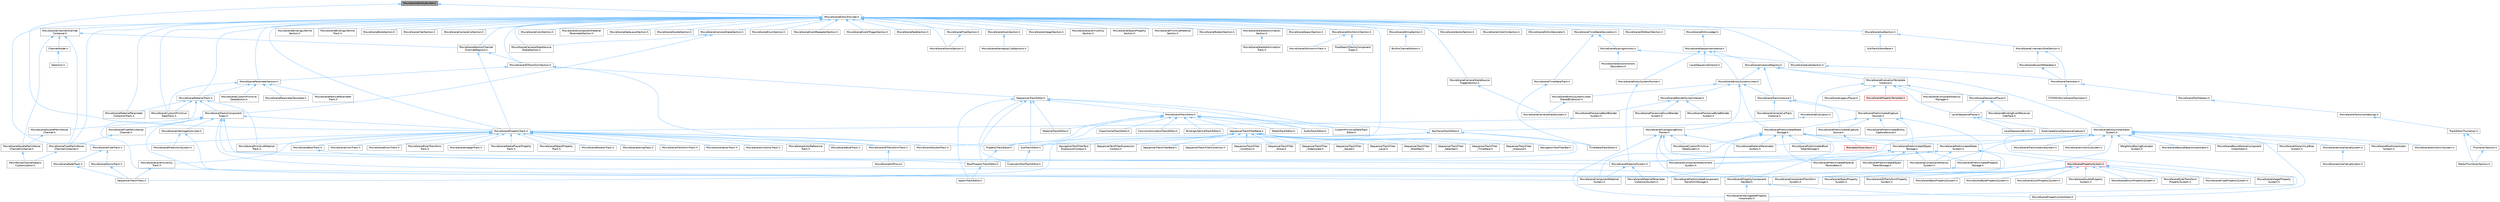 digraph "MovieSceneEntityBuilder.h"
{
 // INTERACTIVE_SVG=YES
 // LATEX_PDF_SIZE
  bgcolor="transparent";
  edge [fontname=Helvetica,fontsize=10,labelfontname=Helvetica,labelfontsize=10];
  node [fontname=Helvetica,fontsize=10,shape=box,height=0.2,width=0.4];
  Node1 [id="Node000001",label="MovieSceneEntityBuilder.h",height=0.2,width=0.4,color="gray40", fillcolor="grey60", style="filled", fontcolor="black",tooltip=" "];
  Node1 -> Node2 [id="edge1_Node000001_Node000002",dir="back",color="steelblue1",style="solid",tooltip=" "];
  Node2 [id="Node000002",label="IMovieSceneEntityProvider.h",height=0.2,width=0.4,color="grey40", fillcolor="white", style="filled",URL="$dc/de1/IMovieSceneEntityProvider_8h.html",tooltip=" "];
  Node2 -> Node3 [id="edge2_Node000002_Node000003",dir="back",color="steelblue1",style="solid",tooltip=" "];
  Node3 [id="Node000003",label="IMovieSceneEntityDecorator.h",height=0.2,width=0.4,color="grey40", fillcolor="white", style="filled",URL="$da/d36/IMovieSceneEntityDecorator_8h.html",tooltip=" "];
  Node2 -> Node4 [id="edge3_Node000002_Node000004",dir="back",color="steelblue1",style="solid",tooltip=" "];
  Node4 [id="Node000004",label="MovieScene3DAttachSection.h",height=0.2,width=0.4,color="grey40", fillcolor="white", style="filled",URL="$d4/db3/MovieScene3DAttachSection_8h.html",tooltip=" "];
  Node2 -> Node5 [id="edge4_Node000002_Node000005",dir="back",color="steelblue1",style="solid",tooltip=" "];
  Node5 [id="Node000005",label="MovieScene3DTransformSection.h",height=0.2,width=0.4,color="grey40", fillcolor="white", style="filled",URL="$de/dab/MovieScene3DTransformSection_8h.html",tooltip=" "];
  Node5 -> Node6 [id="edge5_Node000005_Node000006",dir="back",color="steelblue1",style="solid",tooltip=" "];
  Node6 [id="Node000006",label="ISequencerTrackEditor.h",height=0.2,width=0.4,color="grey40", fillcolor="white", style="filled",URL="$df/dca/ISequencerTrackEditor_8h.html",tooltip=" "];
  Node6 -> Node7 [id="edge6_Node000006_Node000007",dir="back",color="steelblue1",style="solid",tooltip=" "];
  Node7 [id="Node000007",label="AudioTrackEditor.h",height=0.2,width=0.4,color="grey40", fillcolor="white", style="filled",URL="$dd/d96/AudioTrackEditor_8h.html",tooltip=" "];
  Node6 -> Node8 [id="edge7_Node000006_Node000008",dir="back",color="steelblue1",style="solid",tooltip=" "];
  Node8 [id="Node000008",label="BoolPropertyTrackEditor.h",height=0.2,width=0.4,color="grey40", fillcolor="white", style="filled",URL="$db/d07/BoolPropertyTrackEditor_8h.html",tooltip=" "];
  Node8 -> Node9 [id="edge8_Node000008_Node000009",dir="back",color="steelblue1",style="solid",tooltip=" "];
  Node9 [id="Node000009",label="SpawnTrackEditor.h",height=0.2,width=0.4,color="grey40", fillcolor="white", style="filled",URL="$d5/dac/SpawnTrackEditor_8h.html",tooltip=" "];
  Node6 -> Node10 [id="edge9_Node000006_Node000010",dir="back",color="steelblue1",style="solid",tooltip=" "];
  Node10 [id="Node000010",label="CinematicShotTrackEditor.h",height=0.2,width=0.4,color="grey40", fillcolor="white", style="filled",URL="$d3/d0c/CinematicShotTrackEditor_8h.html",tooltip=" "];
  Node6 -> Node11 [id="edge10_Node000006_Node000011",dir="back",color="steelblue1",style="solid",tooltip=" "];
  Node11 [id="Node000011",label="CustomPrimitiveDataTrack\lEditor.h",height=0.2,width=0.4,color="grey40", fillcolor="white", style="filled",URL="$dc/d8f/CustomPrimitiveDataTrackEditor_8h.html",tooltip=" "];
  Node6 -> Node12 [id="edge11_Node000006_Node000012",dir="back",color="steelblue1",style="solid",tooltip=" "];
  Node12 [id="Node000012",label="MaterialTrackEditor.h",height=0.2,width=0.4,color="grey40", fillcolor="white", style="filled",URL="$d1/d9f/MaterialTrackEditor_8h.html",tooltip=" "];
  Node6 -> Node13 [id="edge12_Node000006_Node000013",dir="back",color="steelblue1",style="solid",tooltip=" "];
  Node13 [id="Node000013",label="MovieSceneTrackEditor.h",height=0.2,width=0.4,color="grey40", fillcolor="white", style="filled",URL="$db/d6c/MovieSceneTrackEditor_8h.html",tooltip=" "];
  Node13 -> Node7 [id="edge13_Node000013_Node000007",dir="back",color="steelblue1",style="solid",tooltip=" "];
  Node13 -> Node14 [id="edge14_Node000013_Node000014",dir="back",color="steelblue1",style="solid",tooltip=" "];
  Node14 [id="Node000014",label="BindingLifetimeTrackEditor.h",height=0.2,width=0.4,color="grey40", fillcolor="white", style="filled",URL="$db/d3c/BindingLifetimeTrackEditor_8h.html",tooltip=" "];
  Node13 -> Node15 [id="edge15_Node000013_Node000015",dir="back",color="steelblue1",style="solid",tooltip=" "];
  Node15 [id="Node000015",label="ChaosCacheTrackEditor.h",height=0.2,width=0.4,color="grey40", fillcolor="white", style="filled",URL="$db/d36/ChaosCacheTrackEditor_8h.html",tooltip=" "];
  Node13 -> Node16 [id="edge16_Node000013_Node000016",dir="back",color="steelblue1",style="solid",tooltip=" "];
  Node16 [id="Node000016",label="CommonAnimationTrackEditor.h",height=0.2,width=0.4,color="grey40", fillcolor="white", style="filled",URL="$d9/d6e/CommonAnimationTrackEditor_8h.html",tooltip=" "];
  Node13 -> Node11 [id="edge17_Node000013_Node000011",dir="back",color="steelblue1",style="solid",tooltip=" "];
  Node13 -> Node17 [id="edge18_Node000013_Node000017",dir="back",color="steelblue1",style="solid",tooltip=" "];
  Node17 [id="Node000017",label="KeyframeTrackEditor.h",height=0.2,width=0.4,color="grey40", fillcolor="white", style="filled",URL="$dd/d47/KeyframeTrackEditor_8h.html",tooltip=" "];
  Node17 -> Node8 [id="edge19_Node000017_Node000008",dir="back",color="steelblue1",style="solid",tooltip=" "];
  Node17 -> Node18 [id="edge20_Node000017_Node000018",dir="back",color="steelblue1",style="solid",tooltip=" "];
  Node18 [id="Node000018",label="PropertyTrackEditor.h",height=0.2,width=0.4,color="grey40", fillcolor="white", style="filled",URL="$da/d9a/PropertyTrackEditor_8h.html",tooltip=" "];
  Node18 -> Node8 [id="edge21_Node000018_Node000008",dir="back",color="steelblue1",style="solid",tooltip=" "];
  Node17 -> Node19 [id="edge22_Node000017_Node000019",dir="back",color="steelblue1",style="solid",tooltip=" "];
  Node19 [id="Node000019",label="SubTrackEditor.h",height=0.2,width=0.4,color="grey40", fillcolor="white", style="filled",URL="$d8/d5b/SubTrackEditor_8h.html",tooltip=" "];
  Node19 -> Node10 [id="edge23_Node000019_Node000010",dir="back",color="steelblue1",style="solid",tooltip=" "];
  Node17 -> Node20 [id="edge24_Node000017_Node000020",dir="back",color="steelblue1",style="solid",tooltip=" "];
  Node20 [id="Node000020",label="TimeWarpTrackEditor.h",height=0.2,width=0.4,color="grey40", fillcolor="white", style="filled",URL="$dc/d2e/TimeWarpTrackEditor_8h.html",tooltip=" "];
  Node13 -> Node12 [id="edge25_Node000013_Node000012",dir="back",color="steelblue1",style="solid",tooltip=" "];
  Node13 -> Node21 [id="edge26_Node000013_Node000021",dir="back",color="steelblue1",style="solid",tooltip=" "];
  Node21 [id="Node000021",label="MediaTrackEditor.h",height=0.2,width=0.4,color="grey40", fillcolor="white", style="filled",URL="$d0/d41/MediaTrackEditor_8h.html",tooltip=" "];
  Node13 -> Node18 [id="edge27_Node000013_Node000018",dir="back",color="steelblue1",style="solid",tooltip=" "];
  Node13 -> Node22 [id="edge28_Node000013_Node000022",dir="back",color="steelblue1",style="solid",tooltip=" "];
  Node22 [id="Node000022",label="SequencerTrackFilterBase.h",height=0.2,width=0.4,color="grey40", fillcolor="white", style="filled",URL="$d8/def/Filters_2SequencerTrackFilterBase_8h.html",tooltip=" "];
  Node22 -> Node23 [id="edge29_Node000022_Node000023",dir="back",color="steelblue1",style="solid",tooltip=" "];
  Node23 [id="Node000023",label="NavigationToolFilterBar.h",height=0.2,width=0.4,color="grey40", fillcolor="white", style="filled",URL="$df/d14/NavigationToolFilterBar_8h.html",tooltip=" "];
  Node22 -> Node24 [id="edge30_Node000022_Node000024",dir="back",color="steelblue1",style="solid",tooltip=" "];
  Node24 [id="Node000024",label="NavigationToolFilterText\lExpressionContext.h",height=0.2,width=0.4,color="grey40", fillcolor="white", style="filled",URL="$d8/dd2/NavigationToolFilterTextExpressionContext_8h.html",tooltip=" "];
  Node22 -> Node25 [id="edge31_Node000022_Node000025",dir="back",color="steelblue1",style="solid",tooltip=" "];
  Node25 [id="Node000025",label="SequencerTextFilterExpression\lContext.h",height=0.2,width=0.4,color="grey40", fillcolor="white", style="filled",URL="$d0/d9f/SequencerTextFilterExpressionContext_8h.html",tooltip=" "];
  Node22 -> Node26 [id="edge32_Node000022_Node000026",dir="back",color="steelblue1",style="solid",tooltip=" "];
  Node26 [id="Node000026",label="SequencerTrackFilterBase.h",height=0.2,width=0.4,color="grey40", fillcolor="white", style="filled",URL="$d8/d4d/SequencerTrackFilterBase_8h.html",tooltip=" "];
  Node22 -> Node27 [id="edge33_Node000022_Node000027",dir="back",color="steelblue1",style="solid",tooltip=" "];
  Node27 [id="Node000027",label="SequencerTrackFilterCollection.h",height=0.2,width=0.4,color="grey40", fillcolor="white", style="filled",URL="$d8/de2/SequencerTrackFilterCollection_8h.html",tooltip=" "];
  Node22 -> Node28 [id="edge34_Node000022_Node000028",dir="back",color="steelblue1",style="solid",tooltip=" "];
  Node28 [id="Node000028",label="SequencerTrackFilter\l_Condition.h",height=0.2,width=0.4,color="grey40", fillcolor="white", style="filled",URL="$df/d17/SequencerTrackFilter__Condition_8h.html",tooltip=" "];
  Node22 -> Node29 [id="edge35_Node000022_Node000029",dir="back",color="steelblue1",style="solid",tooltip=" "];
  Node29 [id="Node000029",label="SequencerTrackFilter\l_Group.h",height=0.2,width=0.4,color="grey40", fillcolor="white", style="filled",URL="$da/dea/SequencerTrackFilter__Group_8h.html",tooltip=" "];
  Node22 -> Node30 [id="edge36_Node000022_Node000030",dir="back",color="steelblue1",style="solid",tooltip=" "];
  Node30 [id="Node000030",label="SequencerTrackFilter\l_HideIsolate.h",height=0.2,width=0.4,color="grey40", fillcolor="white", style="filled",URL="$d3/d55/SequencerTrackFilter__HideIsolate_8h.html",tooltip=" "];
  Node22 -> Node31 [id="edge37_Node000022_Node000031",dir="back",color="steelblue1",style="solid",tooltip=" "];
  Node31 [id="Node000031",label="SequencerTrackFilter\l_Keyed.h",height=0.2,width=0.4,color="grey40", fillcolor="white", style="filled",URL="$d4/d2d/SequencerTrackFilter__Keyed_8h.html",tooltip=" "];
  Node22 -> Node32 [id="edge38_Node000022_Node000032",dir="back",color="steelblue1",style="solid",tooltip=" "];
  Node32 [id="Node000032",label="SequencerTrackFilter\l_Level.h",height=0.2,width=0.4,color="grey40", fillcolor="white", style="filled",URL="$d2/d6c/SequencerTrackFilter__Level_8h.html",tooltip=" "];
  Node22 -> Node33 [id="edge39_Node000022_Node000033",dir="back",color="steelblue1",style="solid",tooltip=" "];
  Node33 [id="Node000033",label="SequencerTrackFilter\l_Modified.h",height=0.2,width=0.4,color="grey40", fillcolor="white", style="filled",URL="$d0/dd9/SequencerTrackFilter__Modified_8h.html",tooltip=" "];
  Node22 -> Node34 [id="edge40_Node000022_Node000034",dir="back",color="steelblue1",style="solid",tooltip=" "];
  Node34 [id="Node000034",label="SequencerTrackFilter\l_Selected.h",height=0.2,width=0.4,color="grey40", fillcolor="white", style="filled",URL="$dc/d54/SequencerTrackFilter__Selected_8h.html",tooltip=" "];
  Node22 -> Node35 [id="edge41_Node000022_Node000035",dir="back",color="steelblue1",style="solid",tooltip=" "];
  Node35 [id="Node000035",label="SequencerTrackFilter\l_TimeWarp.h",height=0.2,width=0.4,color="grey40", fillcolor="white", style="filled",URL="$d6/dd0/SequencerTrackFilter__TimeWarp_8h.html",tooltip=" "];
  Node22 -> Node36 [id="edge42_Node000022_Node000036",dir="back",color="steelblue1",style="solid",tooltip=" "];
  Node36 [id="Node000036",label="SequencerTrackFilter\l_Unbound.h",height=0.2,width=0.4,color="grey40", fillcolor="white", style="filled",URL="$d0/dd1/SequencerTrackFilter__Unbound_8h.html",tooltip=" "];
  Node22 -> Node37 [id="edge43_Node000022_Node000037",dir="back",color="steelblue1",style="solid",tooltip=" "];
  Node37 [id="Node000037",label="SequencerTrackFilters.h",height=0.2,width=0.4,color="grey40", fillcolor="white", style="filled",URL="$df/d72/SequencerTrackFilters_8h.html",tooltip=" "];
  Node13 -> Node19 [id="edge44_Node000013_Node000019",dir="back",color="steelblue1",style="solid",tooltip=" "];
  Node6 -> Node9 [id="edge45_Node000006_Node000009",dir="back",color="steelblue1",style="solid",tooltip=" "];
  Node6 -> Node19 [id="edge46_Node000006_Node000019",dir="back",color="steelblue1",style="solid",tooltip=" "];
  Node5 -> Node38 [id="edge47_Node000005_Node000038",dir="back",color="steelblue1",style="solid",tooltip=" "];
  Node38 [id="Node000038",label="MovieScene3DTransformTrack.h",height=0.2,width=0.4,color="grey40", fillcolor="white", style="filled",URL="$d9/d06/MovieScene3DTransformTrack_8h.html",tooltip=" "];
  Node38 -> Node39 [id="edge48_Node000038_Node000039",dir="back",color="steelblue1",style="solid",tooltip=" "];
  Node39 [id="Node000039",label="MovieSceneHitProxy.h",height=0.2,width=0.4,color="grey40", fillcolor="white", style="filled",URL="$d0/d01/MovieSceneHitProxy_8h.html",tooltip=" "];
  Node5 -> Node40 [id="edge49_Node000005_Node000040",dir="back",color="steelblue1",style="solid",tooltip=" "];
  Node40 [id="Node000040",label="MovieSceneParameterSection.h",height=0.2,width=0.4,color="grey40", fillcolor="white", style="filled",URL="$de/d65/MovieSceneParameterSection_8h.html",tooltip=" "];
  Node40 -> Node41 [id="edge50_Node000040_Node000041",dir="back",color="steelblue1",style="solid",tooltip=" "];
  Node41 [id="Node000041",label="MovieSceneCustomPrimitive\lDataSection.h",height=0.2,width=0.4,color="grey40", fillcolor="white", style="filled",URL="$d2/d78/MovieSceneCustomPrimitiveDataSection_8h.html",tooltip=" "];
  Node40 -> Node42 [id="edge51_Node000040_Node000042",dir="back",color="steelblue1",style="solid",tooltip=" "];
  Node42 [id="Node000042",label="MovieSceneCustomPrimitive\lDataTrack.h",height=0.2,width=0.4,color="grey40", fillcolor="white", style="filled",URL="$db/d39/MovieSceneCustomPrimitiveDataTrack_8h.html",tooltip=" "];
  Node40 -> Node43 [id="edge52_Node000040_Node000043",dir="back",color="steelblue1",style="solid",tooltip=" "];
  Node43 [id="Node000043",label="MovieSceneMaterialTrack.h",height=0.2,width=0.4,color="grey40", fillcolor="white", style="filled",URL="$d8/d92/MovieSceneMaterialTrack_8h.html",tooltip=" "];
  Node43 -> Node44 [id="edge53_Node000043_Node000044",dir="back",color="steelblue1",style="solid",tooltip=" "];
  Node44 [id="Node000044",label="MovieSceneComponentMaterial\lSystem.h",height=0.2,width=0.4,color="grey40", fillcolor="white", style="filled",URL="$d7/d7c/MovieSceneComponentMaterialSystem_8h.html",tooltip=" "];
  Node43 -> Node42 [id="edge54_Node000043_Node000042",dir="back",color="steelblue1",style="solid",tooltip=" "];
  Node43 -> Node45 [id="edge55_Node000043_Node000045",dir="back",color="steelblue1",style="solid",tooltip=" "];
  Node45 [id="Node000045",label="MovieSceneMaterialParameter\lCollectionTrack.h",height=0.2,width=0.4,color="grey40", fillcolor="white", style="filled",URL="$d7/dc8/MovieSceneMaterialParameterCollectionTrack_8h.html",tooltip=" "];
  Node43 -> Node46 [id="edge56_Node000043_Node000046",dir="back",color="steelblue1",style="solid",tooltip=" "];
  Node46 [id="Node000046",label="MovieScenePrimitiveMaterial\lTrack.h",height=0.2,width=0.4,color="grey40", fillcolor="white", style="filled",URL="$dc/dc4/MovieScenePrimitiveMaterialTrack_8h.html",tooltip=" "];
  Node43 -> Node47 [id="edge57_Node000043_Node000047",dir="back",color="steelblue1",style="solid",tooltip=" "];
  Node47 [id="Node000047",label="MovieSceneTracksComponent\lTypes.h",height=0.2,width=0.4,color="grey40", fillcolor="white", style="filled",URL="$d5/d6a/MovieSceneTracksComponentTypes_8h.html",tooltip=" "];
  Node47 -> Node48 [id="edge58_Node000047_Node000048",dir="back",color="steelblue1",style="solid",tooltip=" "];
  Node48 [id="Node000048",label="MovieSceneComponentAttachment\lSystem.h",height=0.2,width=0.4,color="grey40", fillcolor="white", style="filled",URL="$d9/db3/MovieSceneComponentAttachmentSystem_8h.html",tooltip=" "];
  Node47 -> Node49 [id="edge59_Node000047_Node000049",dir="back",color="steelblue1",style="solid",tooltip=" "];
  Node49 [id="Node000049",label="MovieSceneComponentTransform\lSystem.h",height=0.2,width=0.4,color="grey40", fillcolor="white", style="filled",URL="$d1/d3e/MovieSceneComponentTransformSystem_8h.html",tooltip=" "];
  Node47 -> Node50 [id="edge60_Node000047_Node000050",dir="back",color="steelblue1",style="solid",tooltip=" "];
  Node50 [id="Node000050",label="MovieSceneDoublePerlinNoise\lChannel.h",height=0.2,width=0.4,color="grey40", fillcolor="white", style="filled",URL="$d9/d50/MovieSceneDoublePerlinNoiseChannel_8h.html",tooltip=" "];
  Node50 -> Node51 [id="edge61_Node000050_Node000051",dir="back",color="steelblue1",style="solid",tooltip=" "];
  Node51 [id="Node000051",label="MovieSceneDoublePerlinNoise\lChannelContainer.h",height=0.2,width=0.4,color="grey40", fillcolor="white", style="filled",URL="$de/dae/MovieSceneDoublePerlinNoiseChannelContainer_8h.html",tooltip=" "];
  Node51 -> Node52 [id="edge62_Node000051_Node000052",dir="back",color="steelblue1",style="solid",tooltip=" "];
  Node52 [id="Node000052",label="PerlinNoiseChannelDetails\lCustomization.h",height=0.2,width=0.4,color="grey40", fillcolor="white", style="filled",URL="$d6/df3/PerlinNoiseChannelDetailsCustomization_8h.html",tooltip=" "];
  Node47 -> Node53 [id="edge63_Node000047_Node000053",dir="back",color="steelblue1",style="solid",tooltip=" "];
  Node53 [id="Node000053",label="MovieSceneFloatPerlinNoise\lChannel.h",height=0.2,width=0.4,color="grey40", fillcolor="white", style="filled",URL="$d2/d9d/MovieSceneFloatPerlinNoiseChannel_8h.html",tooltip=" "];
  Node53 -> Node54 [id="edge64_Node000053_Node000054",dir="back",color="steelblue1",style="solid",tooltip=" "];
  Node54 [id="Node000054",label="MovieSceneFloatPerlinNoise\lChannelContainer.h",height=0.2,width=0.4,color="grey40", fillcolor="white", style="filled",URL="$d6/dcb/MovieSceneFloatPerlinNoiseChannelContainer_8h.html",tooltip=" "];
  Node54 -> Node52 [id="edge65_Node000054_Node000052",dir="back",color="steelblue1",style="solid",tooltip=" "];
  Node47 -> Node55 [id="edge66_Node000047_Node000055",dir="back",color="steelblue1",style="solid",tooltip=" "];
  Node55 [id="Node000055",label="MovieSceneInterrogationLinker.h",height=0.2,width=0.4,color="grey40", fillcolor="white", style="filled",URL="$d9/d6a/MovieSceneInterrogationLinker_8h.html",tooltip=" "];
  Node55 -> Node56 [id="edge67_Node000055_Node000056",dir="back",color="steelblue1",style="solid",tooltip=" "];
  Node56 [id="Node000056",label="MovieScenePredictionSystem.h",height=0.2,width=0.4,color="grey40", fillcolor="white", style="filled",URL="$dc/d7f/MovieScenePredictionSystem_8h.html",tooltip=" "];
  Node55 -> Node57 [id="edge68_Node000055_Node000057",dir="back",color="steelblue1",style="solid",tooltip=" "];
  Node57 [id="Node000057",label="MovieScenePropertyComponent\lHandler.h",height=0.2,width=0.4,color="grey40", fillcolor="white", style="filled",URL="$d1/d1c/MovieScenePropertyComponentHandler_8h.html",tooltip=" "];
  Node57 -> Node58 [id="edge69_Node000057_Node000058",dir="back",color="steelblue1",style="solid",tooltip=" "];
  Node58 [id="Node000058",label="MovieSceneInterrogatedProperty\lInstantiator.h",height=0.2,width=0.4,color="grey40", fillcolor="white", style="filled",URL="$df/d43/MovieSceneInterrogatedPropertyInstantiator_8h.html",tooltip=" "];
  Node57 -> Node59 [id="edge70_Node000057_Node000059",dir="back",color="steelblue1",style="solid",tooltip=" "];
  Node59 [id="Node000059",label="MovieScenePropertyInstantiator.h",height=0.2,width=0.4,color="grey40", fillcolor="white", style="filled",URL="$d2/ddc/MovieScenePropertyInstantiator_8h.html",tooltip=" "];
  Node47 -> Node60 [id="edge71_Node000047_Node000060",dir="back",color="steelblue1",style="solid",tooltip=" "];
  Node60 [id="Node000060",label="MovieSceneMaterialSystem.h",height=0.2,width=0.4,color="grey40", fillcolor="white", style="filled",URL="$d2/d2f/MovieSceneMaterialSystem_8h.html",tooltip=" "];
  Node60 -> Node44 [id="edge72_Node000060_Node000044",dir="back",color="steelblue1",style="solid",tooltip=" "];
  Node60 -> Node61 [id="edge73_Node000060_Node000061",dir="back",color="steelblue1",style="solid",tooltip=" "];
  Node61 [id="Node000061",label="MovieSceneMaterialParameter\lCollectionSystem.h",height=0.2,width=0.4,color="grey40", fillcolor="white", style="filled",URL="$d4/d18/MovieSceneMaterialParameterCollectionSystem_8h.html",tooltip=" "];
  Node47 -> Node62 [id="edge74_Node000047_Node000062",dir="back",color="steelblue1",style="solid",tooltip=" "];
  Node62 [id="Node000062",label="MovieScenePreAnimatedComponent\lTransformStorage.h",height=0.2,width=0.4,color="grey40", fillcolor="white", style="filled",URL="$d9/d84/MovieScenePreAnimatedComponentTransformStorage_8h.html",tooltip=" "];
  Node47 -> Node63 [id="edge75_Node000047_Node000063",dir="back",color="steelblue1",style="solid",tooltip=" "];
  Node63 [id="Node000063",label="MovieScenePropertyTrack.h",height=0.2,width=0.4,color="grey40", fillcolor="white", style="filled",URL="$da/d0c/MovieScenePropertyTrack_8h.html",tooltip=" "];
  Node63 -> Node38 [id="edge76_Node000063_Node000038",dir="back",color="steelblue1",style="solid",tooltip=" "];
  Node63 -> Node64 [id="edge77_Node000063_Node000064",dir="back",color="steelblue1",style="solid",tooltip=" "];
  Node64 [id="Node000064",label="MovieSceneActorReference\lTrack.h",height=0.2,width=0.4,color="grey40", fillcolor="white", style="filled",URL="$d9/d9b/MovieSceneActorReferenceTrack_8h.html",tooltip=" "];
  Node63 -> Node65 [id="edge78_Node000063_Node000065",dir="back",color="steelblue1",style="solid",tooltip=" "];
  Node65 [id="Node000065",label="MovieSceneBoolTrack.h",height=0.2,width=0.4,color="grey40", fillcolor="white", style="filled",URL="$d7/ddf/MovieSceneBoolTrack_8h.html",tooltip=" "];
  Node65 -> Node8 [id="edge79_Node000065_Node000008",dir="back",color="steelblue1",style="solid",tooltip=" "];
  Node63 -> Node66 [id="edge80_Node000063_Node000066",dir="back",color="steelblue1",style="solid",tooltip=" "];
  Node66 [id="Node000066",label="MovieSceneByteTrack.h",height=0.2,width=0.4,color="grey40", fillcolor="white", style="filled",URL="$dc/d79/MovieSceneByteTrack_8h.html",tooltip=" "];
  Node63 -> Node67 [id="edge81_Node000063_Node000067",dir="back",color="steelblue1",style="solid",tooltip=" "];
  Node67 [id="Node000067",label="MovieSceneColorTrack.h",height=0.2,width=0.4,color="grey40", fillcolor="white", style="filled",URL="$d8/df9/MovieSceneColorTrack_8h.html",tooltip=" "];
  Node63 -> Node68 [id="edge82_Node000063_Node000068",dir="back",color="steelblue1",style="solid",tooltip=" "];
  Node68 [id="Node000068",label="MovieSceneDoubleTrack.h",height=0.2,width=0.4,color="grey40", fillcolor="white", style="filled",URL="$de/d31/MovieSceneDoubleTrack_8h.html",tooltip=" "];
  Node63 -> Node69 [id="edge83_Node000063_Node000069",dir="back",color="steelblue1",style="solid",tooltip=" "];
  Node69 [id="Node000069",label="MovieSceneEnumTrack.h",height=0.2,width=0.4,color="grey40", fillcolor="white", style="filled",URL="$d6/d95/MovieSceneEnumTrack_8h.html",tooltip=" "];
  Node63 -> Node70 [id="edge84_Node000063_Node000070",dir="back",color="steelblue1",style="solid",tooltip=" "];
  Node70 [id="Node000070",label="MovieSceneEulerTransform\lTrack.h",height=0.2,width=0.4,color="grey40", fillcolor="white", style="filled",URL="$d7/d3a/MovieSceneEulerTransformTrack_8h.html",tooltip=" "];
  Node63 -> Node71 [id="edge85_Node000063_Node000071",dir="back",color="steelblue1",style="solid",tooltip=" "];
  Node71 [id="Node000071",label="MovieSceneFloatTrack.h",height=0.2,width=0.4,color="grey40", fillcolor="white", style="filled",URL="$dc/d88/MovieSceneFloatTrack_8h.html",tooltip=" "];
  Node71 -> Node72 [id="edge86_Node000071_Node000072",dir="back",color="steelblue1",style="solid",tooltip=" "];
  Node72 [id="Node000072",label="MovieSceneFadeTrack.h",height=0.2,width=0.4,color="grey40", fillcolor="white", style="filled",URL="$d3/dd6/MovieSceneFadeTrack_8h.html",tooltip=" "];
  Node72 -> Node37 [id="edge87_Node000072_Node000037",dir="back",color="steelblue1",style="solid",tooltip=" "];
  Node71 -> Node73 [id="edge88_Node000071_Node000073",dir="back",color="steelblue1",style="solid",tooltip=" "];
  Node73 [id="Node000073",label="MovieSceneSlomoTrack.h",height=0.2,width=0.4,color="grey40", fillcolor="white", style="filled",URL="$d3/d88/MovieSceneSlomoTrack_8h.html",tooltip=" "];
  Node73 -> Node37 [id="edge89_Node000073_Node000037",dir="back",color="steelblue1",style="solid",tooltip=" "];
  Node63 -> Node74 [id="edge90_Node000063_Node000074",dir="back",color="steelblue1",style="solid",tooltip=" "];
  Node74 [id="Node000074",label="MovieSceneIntegerTrack.h",height=0.2,width=0.4,color="grey40", fillcolor="white", style="filled",URL="$d9/d1a/MovieSceneIntegerTrack_8h.html",tooltip=" "];
  Node63 -> Node75 [id="edge91_Node000063_Node000075",dir="back",color="steelblue1",style="solid",tooltip=" "];
  Node75 [id="Node000075",label="MovieSceneLevelVisibility\lTrack.h",height=0.2,width=0.4,color="grey40", fillcolor="white", style="filled",URL="$d8/dae/MovieSceneLevelVisibilityTrack_8h.html",tooltip=" "];
  Node75 -> Node37 [id="edge92_Node000075_Node000037",dir="back",color="steelblue1",style="solid",tooltip=" "];
  Node63 -> Node76 [id="edge93_Node000063_Node000076",dir="back",color="steelblue1",style="solid",tooltip=" "];
  Node76 [id="Node000076",label="MovieSceneMediaPlayerProperty\lTrack.h",height=0.2,width=0.4,color="grey40", fillcolor="white", style="filled",URL="$d4/da1/MovieSceneMediaPlayerPropertyTrack_8h.html",tooltip=" "];
  Node63 -> Node77 [id="edge94_Node000063_Node000077",dir="back",color="steelblue1",style="solid",tooltip=" "];
  Node77 [id="Node000077",label="MovieSceneObjectProperty\lTrack.h",height=0.2,width=0.4,color="grey40", fillcolor="white", style="filled",URL="$dc/da9/MovieSceneObjectPropertyTrack_8h.html",tooltip=" "];
  Node63 -> Node46 [id="edge95_Node000063_Node000046",dir="back",color="steelblue1",style="solid",tooltip=" "];
  Node63 -> Node78 [id="edge96_Node000063_Node000078",dir="back",color="steelblue1",style="solid",tooltip=" "];
  Node78 [id="Node000078",label="MovieSceneRotatorTrack.h",height=0.2,width=0.4,color="grey40", fillcolor="white", style="filled",URL="$d3/d8f/MovieSceneRotatorTrack_8h.html",tooltip=" "];
  Node63 -> Node79 [id="edge97_Node000063_Node000079",dir="back",color="steelblue1",style="solid",tooltip=" "];
  Node79 [id="Node000079",label="MovieSceneStringTrack.h",height=0.2,width=0.4,color="grey40", fillcolor="white", style="filled",URL="$dd/d54/MovieSceneStringTrack_8h.html",tooltip=" "];
  Node63 -> Node80 [id="edge98_Node000063_Node000080",dir="back",color="steelblue1",style="solid",tooltip=" "];
  Node80 [id="Node000080",label="MovieSceneTransformTrack.h",height=0.2,width=0.4,color="grey40", fillcolor="white", style="filled",URL="$df/d57/MovieSceneTransformTrack_8h.html",tooltip=" "];
  Node63 -> Node81 [id="edge99_Node000063_Node000081",dir="back",color="steelblue1",style="solid",tooltip=" "];
  Node81 [id="Node000081",label="MovieSceneVectorTrack.h",height=0.2,width=0.4,color="grey40", fillcolor="white", style="filled",URL="$d8/d5e/MovieSceneVectorTrack_8h.html",tooltip=" "];
  Node63 -> Node82 [id="edge100_Node000063_Node000082",dir="back",color="steelblue1",style="solid",tooltip=" "];
  Node82 [id="Node000082",label="MovieSceneVisibilityTrack.h",height=0.2,width=0.4,color="grey40", fillcolor="white", style="filled",URL="$dd/d5e/MovieSceneVisibilityTrack_8h.html",tooltip=" "];
  Node63 -> Node18 [id="edge101_Node000063_Node000018",dir="back",color="steelblue1",style="solid",tooltip=" "];
  Node40 -> Node83 [id="edge102_Node000040_Node000083",dir="back",color="steelblue1",style="solid",tooltip=" "];
  Node83 [id="Node000083",label="MovieSceneParameterTemplate.h",height=0.2,width=0.4,color="grey40", fillcolor="white", style="filled",URL="$d9/df3/MovieSceneParameterTemplate_8h.html",tooltip=" "];
  Node40 -> Node84 [id="edge103_Node000040_Node000084",dir="back",color="steelblue1",style="solid",tooltip=" "];
  Node84 [id="Node000084",label="MovieSceneParticleParameter\lTrack.h",height=0.2,width=0.4,color="grey40", fillcolor="white", style="filled",URL="$d2/d09/MovieSceneParticleParameterTrack_8h.html",tooltip=" "];
  Node2 -> Node85 [id="edge104_Node000002_Node000085",dir="back",color="steelblue1",style="solid",tooltip=" "];
  Node85 [id="Node000085",label="MovieSceneAudioSection.h",height=0.2,width=0.4,color="grey40", fillcolor="white", style="filled",URL="$da/d5f/MovieSceneAudioSection_8h.html",tooltip=" "];
  Node85 -> Node86 [id="edge105_Node000085_Node000086",dir="back",color="steelblue1",style="solid",tooltip=" "];
  Node86 [id="Node000086",label="MovieSceneTranslator.h",height=0.2,width=0.4,color="grey40", fillcolor="white", style="filled",URL="$d2/d49/MovieSceneTranslator_8h.html",tooltip=" "];
  Node86 -> Node87 [id="edge106_Node000086_Node000087",dir="back",color="steelblue1",style="solid",tooltip=" "];
  Node87 [id="Node000087",label="FCPXMLMovieSceneTranslator.h",height=0.2,width=0.4,color="grey40", fillcolor="white", style="filled",URL="$d2/d93/FCPXMLMovieSceneTranslator_8h.html",tooltip=" "];
  Node86 -> Node88 [id="edge107_Node000086_Node000088",dir="back",color="steelblue1",style="solid",tooltip=" "];
  Node88 [id="Node000088",label="MovieSceneToolHelpers.h",height=0.2,width=0.4,color="grey40", fillcolor="white", style="filled",URL="$d4/d0e/MovieSceneToolHelpers_8h.html",tooltip=" "];
  Node88 -> Node89 [id="edge108_Node000088_Node000089",dir="back",color="steelblue1",style="solid",tooltip=" "];
  Node89 [id="Node000089",label="MovieSceneToolsUserSettings.h",height=0.2,width=0.4,color="grey40", fillcolor="white", style="filled",URL="$d5/dab/MovieSceneToolsUserSettings_8h.html",tooltip=" "];
  Node89 -> Node90 [id="edge109_Node000089_Node000090",dir="back",color="steelblue1",style="solid",tooltip=" "];
  Node90 [id="Node000090",label="TrackEditorThumbnail.h",height=0.2,width=0.4,color="grey40", fillcolor="white", style="filled",URL="$d6/d44/TrackEditorThumbnail_8h.html",tooltip=" "];
  Node90 -> Node91 [id="edge110_Node000090_Node000091",dir="back",color="steelblue1",style="solid",tooltip=" "];
  Node91 [id="Node000091",label="MediaThumbnailSection.h",height=0.2,width=0.4,color="grey40", fillcolor="white", style="filled",URL="$d8/dfe/MediaThumbnailSection_8h.html",tooltip=" "];
  Node90 -> Node92 [id="edge111_Node000090_Node000092",dir="back",color="steelblue1",style="solid",tooltip=" "];
  Node92 [id="Node000092",label="ThumbnailSection.h",height=0.2,width=0.4,color="grey40", fillcolor="white", style="filled",URL="$de/daf/ThumbnailSection_8h.html",tooltip=" "];
  Node92 -> Node91 [id="edge112_Node000092_Node000091",dir="back",color="steelblue1",style="solid",tooltip=" "];
  Node2 -> Node93 [id="edge113_Node000002_Node000093",dir="back",color="steelblue1",style="solid",tooltip=" "];
  Node93 [id="Node000093",label="MovieSceneBindingLifetime\lSection.h",height=0.2,width=0.4,color="grey40", fillcolor="white", style="filled",URL="$da/d3d/MovieSceneBindingLifetimeSection_8h.html",tooltip=" "];
  Node2 -> Node94 [id="edge114_Node000002_Node000094",dir="back",color="steelblue1",style="solid",tooltip=" "];
  Node94 [id="Node000094",label="MovieSceneBindingLifetime\lTrack.h",height=0.2,width=0.4,color="grey40", fillcolor="white", style="filled",URL="$d8/d77/MovieSceneBindingLifetimeTrack_8h.html",tooltip=" "];
  Node2 -> Node95 [id="edge115_Node000002_Node000095",dir="back",color="steelblue1",style="solid",tooltip=" "];
  Node95 [id="Node000095",label="MovieSceneByteSection.h",height=0.2,width=0.4,color="grey40", fillcolor="white", style="filled",URL="$da/dd4/MovieSceneByteSection_8h.html",tooltip=" "];
  Node2 -> Node96 [id="edge116_Node000002_Node000096",dir="back",color="steelblue1",style="solid",tooltip=" "];
  Node96 [id="Node000096",label="MovieSceneCVarSection.h",height=0.2,width=0.4,color="grey40", fillcolor="white", style="filled",URL="$da/de6/MovieSceneCVarSection_8h.html",tooltip=" "];
  Node2 -> Node97 [id="edge117_Node000002_Node000097",dir="back",color="steelblue1",style="solid",tooltip=" "];
  Node97 [id="Node000097",label="MovieSceneCameraCutSection.h",height=0.2,width=0.4,color="grey40", fillcolor="white", style="filled",URL="$d8/d5f/MovieSceneCameraCutSection_8h.html",tooltip=" "];
  Node2 -> Node98 [id="edge118_Node000002_Node000098",dir="back",color="steelblue1",style="solid",tooltip=" "];
  Node98 [id="Node000098",label="MovieSceneCameraShakeSection.h",height=0.2,width=0.4,color="grey40", fillcolor="white", style="filled",URL="$df/d10/MovieSceneCameraShakeSection_8h.html",tooltip=" "];
  Node98 -> Node99 [id="edge119_Node000098_Node000099",dir="back",color="steelblue1",style="solid",tooltip=" "];
  Node99 [id="Node000099",label="MovieSceneCameraShakeSource\lShakeSection.h",height=0.2,width=0.4,color="grey40", fillcolor="white", style="filled",URL="$d1/d24/MovieSceneCameraShakeSourceShakeSection_8h.html",tooltip=" "];
  Node98 -> Node47 [id="edge120_Node000098_Node000047",dir="back",color="steelblue1",style="solid",tooltip=" "];
  Node2 -> Node99 [id="edge121_Node000002_Node000099",dir="back",color="steelblue1",style="solid",tooltip=" "];
  Node2 -> Node100 [id="edge122_Node000002_Node000100",dir="back",color="steelblue1",style="solid",tooltip=" "];
  Node100 [id="Node000100",label="MovieSceneCameraShakeSource\lTriggerSection.h",height=0.2,width=0.4,color="grey40", fillcolor="white", style="filled",URL="$d3/d5f/MovieSceneCameraShakeSourceTriggerSection_8h.html",tooltip=" "];
  Node100 -> Node101 [id="edge123_Node000100_Node000101",dir="back",color="steelblue1",style="solid",tooltip=" "];
  Node101 [id="Node000101",label="MovieSceneCameraShakeSystem.h",height=0.2,width=0.4,color="grey40", fillcolor="white", style="filled",URL="$d2/dcc/MovieSceneCameraShakeSystem_8h.html",tooltip=" "];
  Node2 -> Node102 [id="edge124_Node000002_Node000102",dir="back",color="steelblue1",style="solid",tooltip=" "];
  Node102 [id="Node000102",label="MovieSceneChannelOverride\lContainer.h",height=0.2,width=0.4,color="grey40", fillcolor="white", style="filled",URL="$d1/dd2/MovieSceneChannelOverrideContainer_8h.html",tooltip=" "];
  Node102 -> Node103 [id="edge125_Node000102_Node000103",dir="back",color="steelblue1",style="solid",tooltip=" "];
  Node103 [id="Node000103",label="ChannelModel.h",height=0.2,width=0.4,color="grey40", fillcolor="white", style="filled",URL="$de/d30/ChannelModel_8h.html",tooltip=" "];
  Node103 -> Node104 [id="edge126_Node000103_Node000104",dir="back",color="steelblue1",style="solid",tooltip=" "];
  Node104 [id="Node000104",label="Selection.h",height=0.2,width=0.4,color="grey40", fillcolor="white", style="filled",URL="$dd/dc2/Editor_2Sequencer_2Public_2MVVM_2Selection_2Selection_8h.html",tooltip=" "];
  Node102 -> Node51 [id="edge127_Node000102_Node000051",dir="back",color="steelblue1",style="solid",tooltip=" "];
  Node102 -> Node54 [id="edge128_Node000102_Node000054",dir="back",color="steelblue1",style="solid",tooltip=" "];
  Node102 -> Node105 [id="edge129_Node000102_Node000105",dir="back",color="steelblue1",style="solid",tooltip=" "];
  Node105 [id="Node000105",label="MovieSceneSectionChannel\lOverrideRegistry.h",height=0.2,width=0.4,color="grey40", fillcolor="white", style="filled",URL="$d0/d33/MovieSceneSectionChannelOverrideRegistry_8h.html",tooltip=" "];
  Node105 -> Node5 [id="edge130_Node000105_Node000005",dir="back",color="steelblue1",style="solid",tooltip=" "];
  Node105 -> Node63 [id="edge131_Node000105_Node000063",dir="back",color="steelblue1",style="solid",tooltip=" "];
  Node2 -> Node106 [id="edge132_Node000002_Node000106",dir="back",color="steelblue1",style="solid",tooltip=" "];
  Node106 [id="Node000106",label="MovieSceneColorSection.h",height=0.2,width=0.4,color="grey40", fillcolor="white", style="filled",URL="$dd/dd4/MovieSceneColorSection_8h.html",tooltip=" "];
  Node2 -> Node107 [id="edge133_Node000002_Node000107",dir="back",color="steelblue1",style="solid",tooltip=" "];
  Node107 [id="Node000107",label="MovieSceneComponentMaterial\lParameterSection.h",height=0.2,width=0.4,color="grey40", fillcolor="white", style="filled",URL="$dd/d3d/MovieSceneComponentMaterialParameterSection_8h.html",tooltip=" "];
  Node2 -> Node42 [id="edge134_Node000002_Node000042",dir="back",color="steelblue1",style="solid",tooltip=" "];
  Node2 -> Node108 [id="edge135_Node000002_Node000108",dir="back",color="steelblue1",style="solid",tooltip=" "];
  Node108 [id="Node000108",label="MovieSceneDataLayerSection.h",height=0.2,width=0.4,color="grey40", fillcolor="white", style="filled",URL="$d9/d30/MovieSceneDataLayerSection_8h.html",tooltip=" "];
  Node2 -> Node109 [id="edge136_Node000002_Node000109",dir="back",color="steelblue1",style="solid",tooltip=" "];
  Node109 [id="Node000109",label="MovieSceneDoubleSection.h",height=0.2,width=0.4,color="grey40", fillcolor="white", style="filled",URL="$d3/df4/MovieSceneDoubleSection_8h.html",tooltip=" "];
  Node2 -> Node68 [id="edge137_Node000002_Node000068",dir="back",color="steelblue1",style="solid",tooltip=" "];
  Node2 -> Node110 [id="edge138_Node000002_Node000110",dir="back",color="steelblue1",style="solid",tooltip=" "];
  Node110 [id="Node000110",label="MovieSceneEntityLedger.h",height=0.2,width=0.4,color="grey40", fillcolor="white", style="filled",URL="$d6/d4e/MovieSceneEntityLedger_8h.html",tooltip=" "];
  Node110 -> Node111 [id="edge139_Node000110_Node000111",dir="back",color="steelblue1",style="solid",tooltip=" "];
  Node111 [id="Node000111",label="MovieSceneSequenceInstance.h",height=0.2,width=0.4,color="grey40", fillcolor="white", style="filled",URL="$d1/d07/MovieSceneSequenceInstance_8h.html",tooltip=" "];
  Node111 -> Node112 [id="edge140_Node000111_Node000112",dir="back",color="steelblue1",style="solid",tooltip=" "];
  Node112 [id="Node000112",label="LevelSequenceDirector.h",height=0.2,width=0.4,color="grey40", fillcolor="white", style="filled",URL="$d8/d00/LevelSequenceDirector_8h.html",tooltip=" "];
  Node111 -> Node113 [id="edge141_Node000111_Node000113",dir="back",color="steelblue1",style="solid",tooltip=" "];
  Node113 [id="Node000113",label="MovieSceneEntitySystemLinker.h",height=0.2,width=0.4,color="grey40", fillcolor="white", style="filled",URL="$d9/d16/MovieSceneEntitySystemLinker_8h.html",tooltip=" "];
  Node113 -> Node114 [id="edge142_Node000113_Node000114",dir="back",color="steelblue1",style="solid",tooltip=" "];
  Node114 [id="Node000114",label="MovieSceneBlenderSystemHelper.h",height=0.2,width=0.4,color="grey40", fillcolor="white", style="filled",URL="$d5/d47/MovieSceneBlenderSystemHelper_8h.html",tooltip=" "];
  Node114 -> Node115 [id="edge143_Node000114_Node000115",dir="back",color="steelblue1",style="solid",tooltip=" "];
  Node115 [id="Node000115",label="MovieScenePiecewiseBoolBlender\lSystem.h",height=0.2,width=0.4,color="grey40", fillcolor="white", style="filled",URL="$d7/d27/MovieScenePiecewiseBoolBlenderSystem_8h.html",tooltip=" "];
  Node115 -> Node63 [id="edge144_Node000115_Node000063",dir="back",color="steelblue1",style="solid",tooltip=" "];
  Node114 -> Node116 [id="edge145_Node000114_Node000116",dir="back",color="steelblue1",style="solid",tooltip=" "];
  Node116 [id="Node000116",label="MovieScenePiecewiseByteBlender\lSystem.h",height=0.2,width=0.4,color="grey40", fillcolor="white", style="filled",URL="$d7/dde/MovieScenePiecewiseByteBlenderSystem_8h.html",tooltip=" "];
  Node114 -> Node117 [id="edge146_Node000114_Node000117",dir="back",color="steelblue1",style="solid",tooltip=" "];
  Node117 [id="Node000117",label="MovieScenePiecewiseEnumBlender\lSystem.h",height=0.2,width=0.4,color="grey40", fillcolor="white", style="filled",URL="$d4/dfe/MovieScenePiecewiseEnumBlenderSystem_8h.html",tooltip=" "];
  Node113 -> Node118 [id="edge147_Node000113_Node000118",dir="back",color="steelblue1",style="solid",tooltip=" "];
  Node118 [id="Node000118",label="MovieSceneEntitySystemLinker\lSharedExtension.h",height=0.2,width=0.4,color="grey40", fillcolor="white", style="filled",URL="$dc/df1/MovieSceneEntitySystemLinkerSharedExtension_8h.html",tooltip=" "];
  Node118 -> Node101 [id="edge148_Node000118_Node000101",dir="back",color="steelblue1",style="solid",tooltip=" "];
  Node113 -> Node119 [id="edge149_Node000113_Node000119",dir="back",color="steelblue1",style="solid",tooltip=" "];
  Node119 [id="Node000119",label="MovieSceneOverlappingEntity\lTracker.h",height=0.2,width=0.4,color="grey40", fillcolor="white", style="filled",URL="$db/d41/MovieSceneOverlappingEntityTracker_8h.html",tooltip=" "];
  Node119 -> Node48 [id="edge150_Node000119_Node000048",dir="back",color="steelblue1",style="solid",tooltip=" "];
  Node119 -> Node120 [id="edge151_Node000119_Node000120",dir="back",color="steelblue1",style="solid",tooltip=" "];
  Node120 [id="Node000120",label="MovieSceneComponentMobility\lSystem.h",height=0.2,width=0.4,color="grey40", fillcolor="white", style="filled",URL="$d7/dca/MovieSceneComponentMobilitySystem_8h.html",tooltip=" "];
  Node119 -> Node49 [id="edge152_Node000119_Node000049",dir="back",color="steelblue1",style="solid",tooltip=" "];
  Node119 -> Node121 [id="edge153_Node000119_Node000121",dir="back",color="steelblue1",style="solid",tooltip=" "];
  Node121 [id="Node000121",label="MovieSceneCustomPrimitive\lDataSystem.h",height=0.2,width=0.4,color="grey40", fillcolor="white", style="filled",URL="$d1/da0/MovieSceneCustomPrimitiveDataSystem_8h.html",tooltip=" "];
  Node119 -> Node58 [id="edge154_Node000119_Node000058",dir="back",color="steelblue1",style="solid",tooltip=" "];
  Node119 -> Node122 [id="edge155_Node000119_Node000122",dir="back",color="steelblue1",style="solid",tooltip=" "];
  Node122 [id="Node000122",label="MovieSceneMaterialParameter\lSystem.h",height=0.2,width=0.4,color="grey40", fillcolor="white", style="filled",URL="$d9/d38/MovieSceneMaterialParameterSystem_8h.html",tooltip=" "];
  Node113 -> Node123 [id="edge156_Node000113_Node000123",dir="back",color="steelblue1",style="solid",tooltip=" "];
  Node123 [id="Node000123",label="MovieScenePreAnimatedState\lStorage.h",height=0.2,width=0.4,color="grey40", fillcolor="white", style="filled",URL="$db/d56/MovieScenePreAnimatedStateStorage_8h.html",tooltip=" "];
  Node123 -> Node44 [id="edge157_Node000123_Node000044",dir="back",color="steelblue1",style="solid",tooltip=" "];
  Node123 -> Node121 [id="edge158_Node000123_Node000121",dir="back",color="steelblue1",style="solid",tooltip=" "];
  Node123 -> Node61 [id="edge159_Node000123_Node000061",dir="back",color="steelblue1",style="solid",tooltip=" "];
  Node123 -> Node122 [id="edge160_Node000123_Node000122",dir="back",color="steelblue1",style="solid",tooltip=" "];
  Node123 -> Node124 [id="edge161_Node000123_Node000124",dir="back",color="steelblue1",style="solid",tooltip=" "];
  Node124 [id="Node000124",label="MovieScenePreAnimatedMaterial\lParameters.h",height=0.2,width=0.4,color="grey40", fillcolor="white", style="filled",URL="$d9/dac/MovieScenePreAnimatedMaterialParameters_8h.html",tooltip=" "];
  Node123 -> Node125 [id="edge162_Node000123_Node000125",dir="back",color="steelblue1",style="solid",tooltip=" "];
  Node125 [id="Node000125",label="MovieScenePreAnimatedObject\lStorage.h",height=0.2,width=0.4,color="grey40", fillcolor="white", style="filled",URL="$d1/dc5/MovieScenePreAnimatedObjectStorage_8h.html",tooltip=" "];
  Node125 -> Node120 [id="edge163_Node000125_Node000120",dir="back",color="steelblue1",style="solid",tooltip=" "];
  Node125 -> Node60 [id="edge164_Node000125_Node000060",dir="back",color="steelblue1",style="solid",tooltip=" "];
  Node125 -> Node124 [id="edge165_Node000125_Node000124",dir="back",color="steelblue1",style="solid",tooltip=" "];
  Node125 -> Node126 [id="edge166_Node000125_Node000126",dir="back",color="steelblue1",style="solid",tooltip=" "];
  Node126 [id="Node000126",label="MovieScenePreAnimatedObject\lTokenStorage.h",height=0.2,width=0.4,color="grey40", fillcolor="white", style="filled",URL="$dc/d07/MovieScenePreAnimatedObjectTokenStorage_8h.html",tooltip=" "];
  Node125 -> Node127 [id="edge167_Node000125_Node000127",dir="back",color="steelblue1",style="solid",tooltip=" "];
  Node127 [id="Node000127",label="MovieScenePreAnimatedProperty\lStorage.h",height=0.2,width=0.4,color="grey40", fillcolor="white", style="filled",URL="$de/d55/MovieScenePreAnimatedPropertyStorage_8h.html",tooltip=" "];
  Node127 -> Node62 [id="edge168_Node000127_Node000062",dir="back",color="steelblue1",style="solid",tooltip=" "];
  Node127 -> Node57 [id="edge169_Node000127_Node000057",dir="back",color="steelblue1",style="solid",tooltip=" "];
  Node123 -> Node128 [id="edge170_Node000123_Node000128",dir="back",color="steelblue1",style="solid",tooltip=" "];
  Node128 [id="Node000128",label="MovieScenePreAnimatedRoot\lTokenStorage.h",height=0.2,width=0.4,color="grey40", fillcolor="white", style="filled",URL="$d1/db6/MovieScenePreAnimatedRootTokenStorage_8h.html",tooltip=" "];
  Node123 -> Node129 [id="edge171_Node000123_Node000129",dir="back",color="steelblue1",style="solid",tooltip=" "];
  Node129 [id="Node000129",label="MovieScenePreAnimatedState\lSystem.h",height=0.2,width=0.4,color="grey40", fillcolor="white", style="filled",URL="$df/d2d/MovieScenePreAnimatedStateSystem_8h.html",tooltip=" "];
  Node129 -> Node48 [id="edge172_Node000129_Node000048",dir="back",color="steelblue1",style="solid",tooltip=" "];
  Node129 -> Node120 [id="edge173_Node000129_Node000120",dir="back",color="steelblue1",style="solid",tooltip=" "];
  Node129 -> Node49 [id="edge174_Node000129_Node000049",dir="back",color="steelblue1",style="solid",tooltip=" "];
  Node129 -> Node60 [id="edge175_Node000129_Node000060",dir="back",color="steelblue1",style="solid",tooltip=" "];
  Node129 -> Node130 [id="edge176_Node000129_Node000130",dir="back",color="steelblue1",style="solid",tooltip=" "];
  Node130 [id="Node000130",label="MovieScenePropertySystem.h",height=0.2,width=0.4,color="red", fillcolor="#FFF0F0", style="filled",URL="$dd/d75/MovieScenePropertySystem_8h.html",tooltip=" "];
  Node130 -> Node131 [id="edge177_Node000130_Node000131",dir="back",color="steelblue1",style="solid",tooltip=" "];
  Node131 [id="Node000131",label="MovieScene3DTransformProperty\lSystem.h",height=0.2,width=0.4,color="grey40", fillcolor="white", style="filled",URL="$dc/d97/MovieScene3DTransformPropertySystem_8h.html",tooltip=" "];
  Node130 -> Node132 [id="edge178_Node000130_Node000132",dir="back",color="steelblue1",style="solid",tooltip=" "];
  Node132 [id="Node000132",label="MovieSceneBoolPropertySystem.h",height=0.2,width=0.4,color="grey40", fillcolor="white", style="filled",URL="$d4/d0f/MovieSceneBoolPropertySystem_8h.html",tooltip=" "];
  Node130 -> Node133 [id="edge179_Node000130_Node000133",dir="back",color="steelblue1",style="solid",tooltip=" "];
  Node133 [id="Node000133",label="MovieSceneBytePropertySystem.h",height=0.2,width=0.4,color="grey40", fillcolor="white", style="filled",URL="$d7/d22/MovieSceneBytePropertySystem_8h.html",tooltip=" "];
  Node130 -> Node134 [id="edge180_Node000130_Node000134",dir="back",color="steelblue1",style="solid",tooltip=" "];
  Node134 [id="Node000134",label="MovieSceneColorPropertySystem.h",height=0.2,width=0.4,color="grey40", fillcolor="white", style="filled",URL="$d4/d03/MovieSceneColorPropertySystem_8h.html",tooltip=" "];
  Node130 -> Node49 [id="edge181_Node000130_Node000049",dir="back",color="steelblue1",style="solid",tooltip=" "];
  Node130 -> Node135 [id="edge182_Node000130_Node000135",dir="back",color="steelblue1",style="solid",tooltip=" "];
  Node135 [id="Node000135",label="MovieSceneDoubleProperty\lSystem.h",height=0.2,width=0.4,color="grey40", fillcolor="white", style="filled",URL="$df/d84/MovieSceneDoublePropertySystem_8h.html",tooltip=" "];
  Node130 -> Node136 [id="edge183_Node000130_Node000136",dir="back",color="steelblue1",style="solid",tooltip=" "];
  Node136 [id="Node000136",label="MovieSceneEnumPropertySystem.h",height=0.2,width=0.4,color="grey40", fillcolor="white", style="filled",URL="$d7/dc8/MovieSceneEnumPropertySystem_8h.html",tooltip=" "];
  Node130 -> Node137 [id="edge184_Node000130_Node000137",dir="back",color="steelblue1",style="solid",tooltip=" "];
  Node137 [id="Node000137",label="MovieSceneEulerTransform\lPropertySystem.h",height=0.2,width=0.4,color="grey40", fillcolor="white", style="filled",URL="$dd/d14/MovieSceneEulerTransformPropertySystem_8h.html",tooltip=" "];
  Node130 -> Node138 [id="edge185_Node000130_Node000138",dir="back",color="steelblue1",style="solid",tooltip=" "];
  Node138 [id="Node000138",label="MovieSceneFloatPropertySystem.h",height=0.2,width=0.4,color="grey40", fillcolor="white", style="filled",URL="$d0/de6/MovieSceneFloatPropertySystem_8h.html",tooltip=" "];
  Node130 -> Node139 [id="edge186_Node000130_Node000139",dir="back",color="steelblue1",style="solid",tooltip=" "];
  Node139 [id="Node000139",label="MovieSceneIntegerProperty\lSystem.h",height=0.2,width=0.4,color="grey40", fillcolor="white", style="filled",URL="$d3/d1a/MovieSceneIntegerPropertySystem_8h.html",tooltip=" "];
  Node130 -> Node140 [id="edge187_Node000130_Node000140",dir="back",color="steelblue1",style="solid",tooltip=" "];
  Node140 [id="Node000140",label="MovieSceneObjectProperty\lSystem.h",height=0.2,width=0.4,color="grey40", fillcolor="white", style="filled",URL="$d8/d20/MovieSceneObjectPropertySystem_8h.html",tooltip=" "];
  Node123 -> Node57 [id="edge188_Node000123_Node000057",dir="back",color="steelblue1",style="solid",tooltip=" "];
  Node113 -> Node144 [id="edge189_Node000113_Node000144",dir="back",color="steelblue1",style="solid",tooltip=" "];
  Node144 [id="Node000144",label="MovieSceneTrackInstance.h",height=0.2,width=0.4,color="grey40", fillcolor="white", style="filled",URL="$d4/d28/MovieSceneTrackInstance_8h.html",tooltip=" "];
  Node144 -> Node145 [id="edge190_Node000144_Node000145",dir="back",color="steelblue1",style="solid",tooltip=" "];
  Node145 [id="Node000145",label="MovieSceneCameraCutTrack\lInstance.h",height=0.2,width=0.4,color="grey40", fillcolor="white", style="filled",URL="$d3/d37/MovieSceneCameraCutTrackInstance_8h.html",tooltip=" "];
  Node144 -> Node146 [id="edge191_Node000144_Node000146",dir="back",color="steelblue1",style="solid",tooltip=" "];
  Node146 [id="Node000146",label="MovieScenePreAnimatedCapture\lSource.h",height=0.2,width=0.4,color="grey40", fillcolor="white", style="filled",URL="$d8/dd1/MovieScenePreAnimatedCaptureSource_8h.html",tooltip=" "];
  Node146 -> Node147 [id="edge192_Node000146_Node000147",dir="back",color="steelblue1",style="solid",tooltip=" "];
  Node147 [id="Node000147",label="BlendableTokenStack.h",height=0.2,width=0.4,color="red", fillcolor="#FFF0F0", style="filled",URL="$de/d3e/BlendableTokenStack_8h.html",tooltip=" "];
  Node144 -> Node163 [id="edge193_Node000144_Node000163",dir="back",color="steelblue1",style="solid",tooltip=" "];
  Node163 [id="Node000163",label="MovieScenePreAnimatedCapture\lSources.h",height=0.2,width=0.4,color="grey40", fillcolor="white", style="filled",URL="$de/d2c/MovieScenePreAnimatedCaptureSources_8h.html",tooltip=" "];
  Node163 -> Node146 [id="edge194_Node000163_Node000146",dir="back",color="steelblue1",style="solid",tooltip=" "];
  Node163 -> Node164 [id="edge195_Node000163_Node000164",dir="back",color="steelblue1",style="solid",tooltip=" "];
  Node164 [id="Node000164",label="MovieScenePreAnimatedEntity\lCaptureSource.h",height=0.2,width=0.4,color="grey40", fillcolor="white", style="filled",URL="$d8/de0/MovieScenePreAnimatedEntityCaptureSource_8h.html",tooltip=" "];
  Node163 -> Node125 [id="edge196_Node000163_Node000125",dir="back",color="steelblue1",style="solid",tooltip=" "];
  Node163 -> Node127 [id="edge197_Node000163_Node000127",dir="back",color="steelblue1",style="solid",tooltip=" "];
  Node163 -> Node123 [id="edge198_Node000163_Node000123",dir="back",color="steelblue1",style="solid",tooltip=" "];
  Node111 -> Node165 [id="edge199_Node000111_Node000165",dir="back",color="steelblue1",style="solid",tooltip=" "];
  Node165 [id="Node000165",label="MovieSceneEntitySystemRunner.h",height=0.2,width=0.4,color="grey40", fillcolor="white", style="filled",URL="$d3/db8/MovieSceneEntitySystemRunner_8h.html",tooltip=" "];
  Node165 -> Node60 [id="edge200_Node000165_Node000060",dir="back",color="steelblue1",style="solid",tooltip=" "];
  Node111 -> Node166 [id="edge201_Node000111_Node000166",dir="back",color="steelblue1",style="solid",tooltip=" "];
  Node166 [id="Node000166",label="MovieSceneInstanceRegistry.h",height=0.2,width=0.4,color="grey40", fillcolor="white", style="filled",URL="$d6/d54/MovieSceneInstanceRegistry_8h.html",tooltip=" "];
  Node166 -> Node167 [id="edge202_Node000166_Node000167",dir="back",color="steelblue1",style="solid",tooltip=" "];
  Node167 [id="Node000167",label="MovieSceneEntityInstantiator\lSystem.h",height=0.2,width=0.4,color="grey40", fillcolor="white", style="filled",URL="$d1/d77/MovieSceneEntityInstantiatorSystem_8h.html",tooltip=" "];
  Node167 -> Node168 [id="edge203_Node000167_Node000168",dir="back",color="steelblue1",style="solid",tooltip=" "];
  Node168 [id="Node000168",label="MovieSceneBoundObjectInstantiator.h",height=0.2,width=0.4,color="grey40", fillcolor="white", style="filled",URL="$d2/d08/MovieSceneBoundObjectInstantiator_8h.html",tooltip=" "];
  Node167 -> Node169 [id="edge204_Node000167_Node000169",dir="back",color="steelblue1",style="solid",tooltip=" "];
  Node169 [id="Node000169",label="MovieSceneBoundSceneComponent\lInstantiator.h",height=0.2,width=0.4,color="grey40", fillcolor="white", style="filled",URL="$d7/dae/MovieSceneBoundSceneComponentInstantiator_8h.html",tooltip=" "];
  Node167 -> Node48 [id="edge205_Node000167_Node000048",dir="back",color="steelblue1",style="solid",tooltip=" "];
  Node167 -> Node120 [id="edge206_Node000167_Node000120",dir="back",color="steelblue1",style="solid",tooltip=" "];
  Node167 -> Node49 [id="edge207_Node000167_Node000049",dir="back",color="steelblue1",style="solid",tooltip=" "];
  Node167 -> Node170 [id="edge208_Node000167_Node000170",dir="back",color="steelblue1",style="solid",tooltip=" "];
  Node170 [id="Node000170",label="MovieSceneHierarchicalBias\lSystem.h",height=0.2,width=0.4,color="grey40", fillcolor="white", style="filled",URL="$db/dbf/MovieSceneHierarchicalBiasSystem_8h.html",tooltip=" "];
  Node167 -> Node171 [id="edge209_Node000167_Node000171",dir="back",color="steelblue1",style="solid",tooltip=" "];
  Node171 [id="Node000171",label="MovieSceneInitialValueSystem.h",height=0.2,width=0.4,color="grey40", fillcolor="white", style="filled",URL="$de/d69/Public_2EntitySystem_2MovieSceneInitialValueSystem_8h.html",tooltip=" "];
  Node171 -> Node172 [id="edge210_Node000171_Node000172",dir="back",color="steelblue1",style="solid",tooltip=" "];
  Node172 [id="Node000172",label="MovieSceneInitialValueSystem.h",height=0.2,width=0.4,color="grey40", fillcolor="white", style="filled",URL="$d5/dde/racks_2Public_2Systems_2MovieSceneInitialValueSystem_8h.html",tooltip=" "];
  Node167 -> Node58 [id="edge211_Node000167_Node000058",dir="back",color="steelblue1",style="solid",tooltip=" "];
  Node167 -> Node122 [id="edge212_Node000167_Node000122",dir="back",color="steelblue1",style="solid",tooltip=" "];
  Node167 -> Node129 [id="edge213_Node000167_Node000129",dir="back",color="steelblue1",style="solid",tooltip=" "];
  Node167 -> Node59 [id="edge214_Node000167_Node000059",dir="back",color="steelblue1",style="solid",tooltip=" "];
  Node167 -> Node173 [id="edge215_Node000167_Node000173",dir="back",color="steelblue1",style="solid",tooltip=" "];
  Node173 [id="Node000173",label="MovieSceneRootInstantiator\lSystem.h",height=0.2,width=0.4,color="grey40", fillcolor="white", style="filled",URL="$dc/d52/MovieSceneRootInstantiatorSystem_8h.html",tooltip=" "];
  Node167 -> Node174 [id="edge216_Node000167_Node000174",dir="back",color="steelblue1",style="solid",tooltip=" "];
  Node174 [id="Node000174",label="MovieSceneStitchAnimSystem.h",height=0.2,width=0.4,color="grey40", fillcolor="white", style="filled",URL="$d1/d39/MovieSceneStitchAnimSystem_8h.html",tooltip=" "];
  Node167 -> Node175 [id="edge217_Node000167_Node000175",dir="back",color="steelblue1",style="solid",tooltip=" "];
  Node175 [id="Node000175",label="MovieSceneTrackInstanceSystem.h",height=0.2,width=0.4,color="grey40", fillcolor="white", style="filled",URL="$d4/db7/MovieSceneTrackInstanceSystem_8h.html",tooltip=" "];
  Node167 -> Node176 [id="edge218_Node000167_Node000176",dir="back",color="steelblue1",style="solid",tooltip=" "];
  Node176 [id="Node000176",label="MovieSceneVisibilitySystem.h",height=0.2,width=0.4,color="grey40", fillcolor="white", style="filled",URL="$d6/d1d/MovieSceneVisibilitySystem_8h.html",tooltip=" "];
  Node167 -> Node177 [id="edge219_Node000167_Node000177",dir="back",color="steelblue1",style="solid",tooltip=" "];
  Node177 [id="Node000177",label="WeightAndEasingEvaluator\lSystem.h",height=0.2,width=0.4,color="grey40", fillcolor="white", style="filled",URL="$d0/d06/WeightAndEasingEvaluatorSystem_8h.html",tooltip=" "];
  Node166 -> Node113 [id="edge220_Node000166_Node000113",dir="back",color="steelblue1",style="solid",tooltip=" "];
  Node166 -> Node178 [id="edge221_Node000166_Node000178",dir="back",color="steelblue1",style="solid",tooltip=" "];
  Node178 [id="Node000178",label="MovieSceneEvaluationTemplate\lInstance.h",height=0.2,width=0.4,color="grey40", fillcolor="white", style="filled",URL="$dc/d63/MovieSceneEvaluationTemplateInstance_8h.html",tooltip=" "];
  Node178 -> Node179 [id="edge222_Node000178_Node000179",dir="back",color="steelblue1",style="solid",tooltip=" "];
  Node179 [id="Node000179",label="LevelSequencePlayer.h",height=0.2,width=0.4,color="grey40", fillcolor="white", style="filled",URL="$d0/d5e/LevelSequencePlayer_8h.html",tooltip=" "];
  Node179 -> Node180 [id="edge223_Node000179_Node000180",dir="back",color="steelblue1",style="solid",tooltip=" "];
  Node180 [id="Node000180",label="AutomatedLevelSequenceCapture.h",height=0.2,width=0.4,color="grey40", fillcolor="white", style="filled",URL="$d4/d3e/AutomatedLevelSequenceCapture_8h.html",tooltip=" "];
  Node179 -> Node181 [id="edge224_Node000179_Node000181",dir="back",color="steelblue1",style="solid",tooltip=" "];
  Node181 [id="Node000181",label="LevelSequenceBurnIn.h",height=0.2,width=0.4,color="grey40", fillcolor="white", style="filled",URL="$d2/d6b/LevelSequenceBurnIn_8h.html",tooltip=" "];
  Node178 -> Node182 [id="edge225_Node000178_Node000182",dir="back",color="steelblue1",style="solid",tooltip=" "];
  Node182 [id="Node000182",label="MovieSceneCompiledVolatility\lManager.h",height=0.2,width=0.4,color="grey40", fillcolor="white", style="filled",URL="$db/ddd/MovieSceneCompiledVolatilityManager_8h.html",tooltip=" "];
  Node178 -> Node154 [id="edge226_Node000178_Node000154",dir="back",color="steelblue1",style="solid",tooltip=" "];
  Node154 [id="Node000154",label="MovieSceneEvaluation.h",height=0.2,width=0.4,color="grey40", fillcolor="white", style="filled",URL="$dc/ded/MovieSceneEvaluation_8h.html",tooltip=" "];
  Node154 -> Node17 [id="edge227_Node000154_Node000017",dir="back",color="steelblue1",style="solid",tooltip=" "];
  Node178 -> Node183 [id="edge228_Node000178_Node000183",dir="back",color="steelblue1",style="solid",tooltip=" "];
  Node183 [id="Node000183",label="MovieSceneLegacyPlayer.h",height=0.2,width=0.4,color="grey40", fillcolor="white", style="filled",URL="$d7/dfb/MovieSceneLegacyPlayer_8h.html",tooltip=" "];
  Node178 -> Node159 [id="edge229_Node000178_Node000159",dir="back",color="steelblue1",style="solid",tooltip=" "];
  Node159 [id="Node000159",label="MovieScenePropertyTemplate.h",height=0.2,width=0.4,color="red", fillcolor="#FFF0F0", style="filled",URL="$d9/d24/MovieScenePropertyTemplate_8h.html",tooltip=" "];
  Node178 -> Node184 [id="edge230_Node000178_Node000184",dir="back",color="steelblue1",style="solid",tooltip=" "];
  Node184 [id="Node000184",label="MovieSceneSequencePlayer.h",height=0.2,width=0.4,color="grey40", fillcolor="white", style="filled",URL="$d3/d08/MovieSceneSequencePlayer_8h.html",tooltip=" "];
  Node184 -> Node179 [id="edge231_Node000184_Node000179",dir="back",color="steelblue1",style="solid",tooltip=" "];
  Node184 -> Node185 [id="edge232_Node000184_Node000185",dir="back",color="steelblue1",style="solid",tooltip=" "];
  Node185 [id="Node000185",label="MovieSceneBindingEventReceiver\lInterface.h",height=0.2,width=0.4,color="grey40", fillcolor="white", style="filled",URL="$df/d39/MovieSceneBindingEventReceiverInterface_8h.html",tooltip=" "];
  Node166 -> Node144 [id="edge233_Node000166_Node000144",dir="back",color="steelblue1",style="solid",tooltip=" "];
  Node2 -> Node186 [id="edge234_Node000002_Node000186",dir="back",color="steelblue1",style="solid",tooltip=" "];
  Node186 [id="Node000186",label="MovieSceneEnumSection.h",height=0.2,width=0.4,color="grey40", fillcolor="white", style="filled",URL="$d7/d84/MovieSceneEnumSection_8h.html",tooltip=" "];
  Node2 -> Node187 [id="edge235_Node000002_Node000187",dir="back",color="steelblue1",style="solid",tooltip=" "];
  Node187 [id="Node000187",label="MovieSceneEventRepeaterSection.h",height=0.2,width=0.4,color="grey40", fillcolor="white", style="filled",URL="$da/dbf/MovieSceneEventRepeaterSection_8h.html",tooltip=" "];
  Node2 -> Node188 [id="edge236_Node000002_Node000188",dir="back",color="steelblue1",style="solid",tooltip=" "];
  Node188 [id="Node000188",label="MovieSceneEventTriggerSection.h",height=0.2,width=0.4,color="grey40", fillcolor="white", style="filled",URL="$df/d80/MovieSceneEventTriggerSection_8h.html",tooltip=" "];
  Node2 -> Node189 [id="edge237_Node000002_Node000189",dir="back",color="steelblue1",style="solid",tooltip=" "];
  Node189 [id="Node000189",label="MovieSceneFadeSection.h",height=0.2,width=0.4,color="grey40", fillcolor="white", style="filled",URL="$d8/db8/MovieSceneFadeSection_8h.html",tooltip=" "];
  Node2 -> Node54 [id="edge238_Node000002_Node000054",dir="back",color="steelblue1",style="solid",tooltip=" "];
  Node2 -> Node190 [id="edge239_Node000002_Node000190",dir="back",color="steelblue1",style="solid",tooltip=" "];
  Node190 [id="Node000190",label="MovieSceneFloatSection.h",height=0.2,width=0.4,color="grey40", fillcolor="white", style="filled",URL="$dc/d18/MovieSceneFloatSection_8h.html",tooltip=" "];
  Node190 -> Node191 [id="edge240_Node000190_Node000191",dir="back",color="steelblue1",style="solid",tooltip=" "];
  Node191 [id="Node000191",label="MovieSceneSlomoSection.h",height=0.2,width=0.4,color="grey40", fillcolor="white", style="filled",URL="$d1/de5/MovieSceneSlomoSection_8h.html",tooltip=" "];
  Node2 -> Node71 [id="edge241_Node000002_Node000071",dir="back",color="steelblue1",style="solid",tooltip=" "];
  Node2 -> Node192 [id="edge242_Node000002_Node000192",dir="back",color="steelblue1",style="solid",tooltip=" "];
  Node192 [id="Node000192",label="MovieSceneHookSection.h",height=0.2,width=0.4,color="grey40", fillcolor="white", style="filled",URL="$d5/d6a/MovieSceneHookSection_8h.html",tooltip=" "];
  Node192 -> Node193 [id="edge243_Node000192_Node000193",dir="back",color="steelblue1",style="solid",tooltip=" "];
  Node193 [id="Node000193",label="MovieSceneGameplayCueSections.h",height=0.2,width=0.4,color="grey40", fillcolor="white", style="filled",URL="$df/ded/MovieSceneGameplayCueSections_8h.html",tooltip=" "];
  Node2 -> Node194 [id="edge244_Node000002_Node000194",dir="back",color="steelblue1",style="solid",tooltip=" "];
  Node194 [id="Node000194",label="MovieSceneIntegerSection.h",height=0.2,width=0.4,color="grey40", fillcolor="white", style="filled",URL="$d6/d5f/MovieSceneIntegerSection_8h.html",tooltip=" "];
  Node2 -> Node195 [id="edge245_Node000002_Node000195",dir="back",color="steelblue1",style="solid",tooltip=" "];
  Node195 [id="Node000195",label="MovieSceneLevelVisibility\lSection.h",height=0.2,width=0.4,color="grey40", fillcolor="white", style="filled",URL="$df/db5/MovieSceneLevelVisibilitySection_8h.html",tooltip=" "];
  Node2 -> Node45 [id="edge246_Node000002_Node000045",dir="back",color="steelblue1",style="solid",tooltip=" "];
  Node2 -> Node43 [id="edge247_Node000002_Node000043",dir="back",color="steelblue1",style="solid",tooltip=" "];
  Node2 -> Node196 [id="edge248_Node000002_Node000196",dir="back",color="steelblue1",style="solid",tooltip=" "];
  Node196 [id="Node000196",label="MovieSceneObjectProperty\lSection.h",height=0.2,width=0.4,color="grey40", fillcolor="white", style="filled",URL="$d4/d31/MovieSceneObjectPropertySection_8h.html",tooltip=" "];
  Node2 -> Node40 [id="edge249_Node000002_Node000040",dir="back",color="steelblue1",style="solid",tooltip=" "];
  Node2 -> Node197 [id="edge250_Node000002_Node000197",dir="back",color="steelblue1",style="solid",tooltip=" "];
  Node197 [id="Node000197",label="MovieScenePrimitiveMaterial\lSection.h",height=0.2,width=0.4,color="grey40", fillcolor="white", style="filled",URL="$d1/d77/MovieScenePrimitiveMaterialSection_8h.html",tooltip=" "];
  Node2 -> Node63 [id="edge251_Node000002_Node000063",dir="back",color="steelblue1",style="solid",tooltip=" "];
  Node2 -> Node198 [id="edge252_Node000002_Node000198",dir="back",color="steelblue1",style="solid",tooltip=" "];
  Node198 [id="Node000198",label="MovieSceneRotatorSection.h",height=0.2,width=0.4,color="grey40", fillcolor="white", style="filled",URL="$d0/d8d/MovieSceneRotatorSection_8h.html",tooltip=" "];
  Node2 -> Node105 [id="edge253_Node000002_Node000105",dir="back",color="steelblue1",style="solid",tooltip=" "];
  Node2 -> Node199 [id="edge254_Node000002_Node000199",dir="back",color="steelblue1",style="solid",tooltip=" "];
  Node199 [id="Node000199",label="MovieSceneSkeletalAnimation\lSection.h",height=0.2,width=0.4,color="grey40", fillcolor="white", style="filled",URL="$de/d52/MovieSceneSkeletalAnimationSection_8h.html",tooltip=" "];
  Node199 -> Node200 [id="edge255_Node000199_Node000200",dir="back",color="steelblue1",style="solid",tooltip=" "];
  Node200 [id="Node000200",label="MovieSceneSkeletalAnimation\lTrack.h",height=0.2,width=0.4,color="grey40", fillcolor="white", style="filled",URL="$d1/dcb/MovieSceneSkeletalAnimationTrack_8h.html",tooltip=" "];
  Node2 -> Node191 [id="edge256_Node000002_Node000191",dir="back",color="steelblue1",style="solid",tooltip=" "];
  Node2 -> Node201 [id="edge257_Node000002_Node000201",dir="back",color="steelblue1",style="solid",tooltip=" "];
  Node201 [id="Node000201",label="MovieSceneSpawnSection.h",height=0.2,width=0.4,color="grey40", fillcolor="white", style="filled",URL="$df/d38/MovieSceneSpawnSection_8h.html",tooltip=" "];
  Node2 -> Node202 [id="edge258_Node000002_Node000202",dir="back",color="steelblue1",style="solid",tooltip=" "];
  Node202 [id="Node000202",label="MovieSceneStitchAnimSection.h",height=0.2,width=0.4,color="grey40", fillcolor="white", style="filled",URL="$de/d74/MovieSceneStitchAnimSection_8h.html",tooltip=" "];
  Node202 -> Node203 [id="edge259_Node000202_Node000203",dir="back",color="steelblue1",style="solid",tooltip=" "];
  Node203 [id="Node000203",label="MovieSceneStitchAnimTrack.h",height=0.2,width=0.4,color="grey40", fillcolor="white", style="filled",URL="$d3/d17/MovieSceneStitchAnimTrack_8h.html",tooltip=" "];
  Node202 -> Node204 [id="edge260_Node000202_Node000204",dir="back",color="steelblue1",style="solid",tooltip=" "];
  Node204 [id="Node000204",label="PoseSearchTracksComponent\lTypes.h",height=0.2,width=0.4,color="grey40", fillcolor="white", style="filled",URL="$d8/d7d/PoseSearchTracksComponentTypes_8h.html",tooltip=" "];
  Node2 -> Node205 [id="edge261_Node000002_Node000205",dir="back",color="steelblue1",style="solid",tooltip=" "];
  Node205 [id="Node000205",label="MovieSceneStringSection.h",height=0.2,width=0.4,color="grey40", fillcolor="white", style="filled",URL="$d4/d3d/MovieSceneStringSection_8h.html",tooltip=" "];
  Node205 -> Node206 [id="edge262_Node000205_Node000206",dir="back",color="steelblue1",style="solid",tooltip=" "];
  Node206 [id="Node000206",label="BuiltInChannelEditors.h",height=0.2,width=0.4,color="grey40", fillcolor="white", style="filled",URL="$df/daf/BuiltInChannelEditors_8h.html",tooltip=" "];
  Node2 -> Node207 [id="edge263_Node000002_Node000207",dir="back",color="steelblue1",style="solid",tooltip=" "];
  Node207 [id="Node000207",label="MovieSceneSubSection.h",height=0.2,width=0.4,color="grey40", fillcolor="white", style="filled",URL="$dd/d38/MovieSceneSubSection_8h.html",tooltip=" "];
  Node207 -> Node208 [id="edge264_Node000207_Node000208",dir="back",color="steelblue1",style="solid",tooltip=" "];
  Node208 [id="Node000208",label="MovieSceneCinematicShotSection.h",height=0.2,width=0.4,color="grey40", fillcolor="white", style="filled",URL="$d2/d14/MovieSceneCinematicShotSection_8h.html",tooltip=" "];
  Node208 -> Node209 [id="edge265_Node000208_Node000209",dir="back",color="steelblue1",style="solid",tooltip=" "];
  Node209 [id="Node000209",label="MovieSceneExportMetadata.h",height=0.2,width=0.4,color="grey40", fillcolor="white", style="filled",URL="$d9/de5/MovieSceneExportMetadata_8h.html",tooltip=" "];
  Node209 -> Node86 [id="edge266_Node000209_Node000086",dir="back",color="steelblue1",style="solid",tooltip=" "];
  Node208 -> Node86 [id="edge267_Node000208_Node000086",dir="back",color="steelblue1",style="solid",tooltip=" "];
  Node207 -> Node210 [id="edge268_Node000207_Node000210",dir="back",color="steelblue1",style="solid",tooltip=" "];
  Node210 [id="Node000210",label="SubTrackEditorBase.h",height=0.2,width=0.4,color="grey40", fillcolor="white", style="filled",URL="$db/d33/SubTrackEditorBase_8h.html",tooltip=" "];
  Node2 -> Node211 [id="edge269_Node000002_Node000211",dir="back",color="steelblue1",style="solid",tooltip=" "];
  Node211 [id="Node000211",label="MovieSceneTimeWarpDecoration.h",height=0.2,width=0.4,color="grey40", fillcolor="white", style="filled",URL="$d2/da7/MovieSceneTimeWarpDecoration_8h.html",tooltip=" "];
  Node211 -> Node212 [id="edge270_Node000211_Node000212",dir="back",color="steelblue1",style="solid",tooltip=" "];
  Node212 [id="Node000212",label="MovieSceneScalingAnchors.h",height=0.2,width=0.4,color="grey40", fillcolor="white", style="filled",URL="$df/d7b/MovieSceneScalingAnchors_8h.html",tooltip=" "];
  Node212 -> Node85 [id="edge271_Node000212_Node000085",dir="back",color="steelblue1",style="solid",tooltip=" "];
  Node212 -> Node213 [id="edge272_Node000212_Node000213",dir="back",color="steelblue1",style="solid",tooltip=" "];
  Node213 [id="Node000213",label="MovieSceneSectionAnchors\lDecoration.h",height=0.2,width=0.4,color="grey40", fillcolor="white", style="filled",URL="$dd/de9/MovieSceneSectionAnchorsDecoration_8h.html",tooltip=" "];
  Node211 -> Node214 [id="edge273_Node000211_Node000214",dir="back",color="steelblue1",style="solid",tooltip=" "];
  Node214 [id="Node000214",label="MovieSceneTimeWarpTrack.h",height=0.2,width=0.4,color="grey40", fillcolor="white", style="filled",URL="$d0/d27/MovieSceneTimeWarpTrack_8h.html",tooltip=" "];
  Node214 -> Node20 [id="edge274_Node000214_Node000020",dir="back",color="steelblue1",style="solid",tooltip=" "];
  Node2 -> Node215 [id="edge275_Node000002_Node000215",dir="back",color="steelblue1",style="solid",tooltip=" "];
  Node215 [id="Node000215",label="MovieSceneVectorSection.h",height=0.2,width=0.4,color="grey40", fillcolor="white", style="filled",URL="$d6/d29/MovieSceneVectorSection_8h.html",tooltip=" "];
  Node2 -> Node216 [id="edge276_Node000002_Node000216",dir="back",color="steelblue1",style="solid",tooltip=" "];
  Node216 [id="Node000216",label="MovieSceneVisibilitySection.h",height=0.2,width=0.4,color="grey40", fillcolor="white", style="filled",URL="$d2/dfe/MovieSceneVisibilitySection_8h.html",tooltip=" "];
  Node1 -> Node63 [id="edge277_Node000001_Node000063",dir="back",color="steelblue1",style="solid",tooltip=" "];
}
